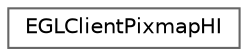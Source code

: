 digraph "Graphical Class Hierarchy"
{
 // LATEX_PDF_SIZE
  bgcolor="transparent";
  edge [fontname=Helvetica,fontsize=10,labelfontname=Helvetica,labelfontsize=10];
  node [fontname=Helvetica,fontsize=10,shape=box,height=0.2,width=0.4];
  rankdir="LR";
  Node0 [id="Node000000",label="EGLClientPixmapHI",height=0.2,width=0.4,color="grey40", fillcolor="white", style="filled",URL="$struct_e_g_l_client_pixmap_h_i.html",tooltip=" "];
}
